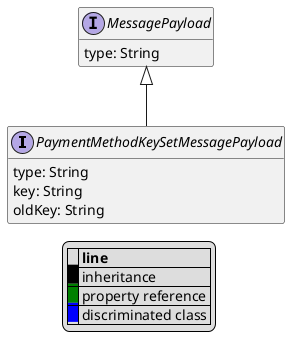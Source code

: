 @startuml

hide empty fields
hide empty methods
legend
|= |= line |
|<back:black>   </back>| inheritance |
|<back:green>   </back>| property reference |
|<back:blue>   </back>| discriminated class |
endlegend
interface PaymentMethodKeySetMessagePayload [[PaymentMethodKeySetMessagePayload.svg]] extends MessagePayload {
    type: String
    key: String
    oldKey: String
}
interface MessagePayload [[MessagePayload.svg]]  {
    type: String
}





@enduml
